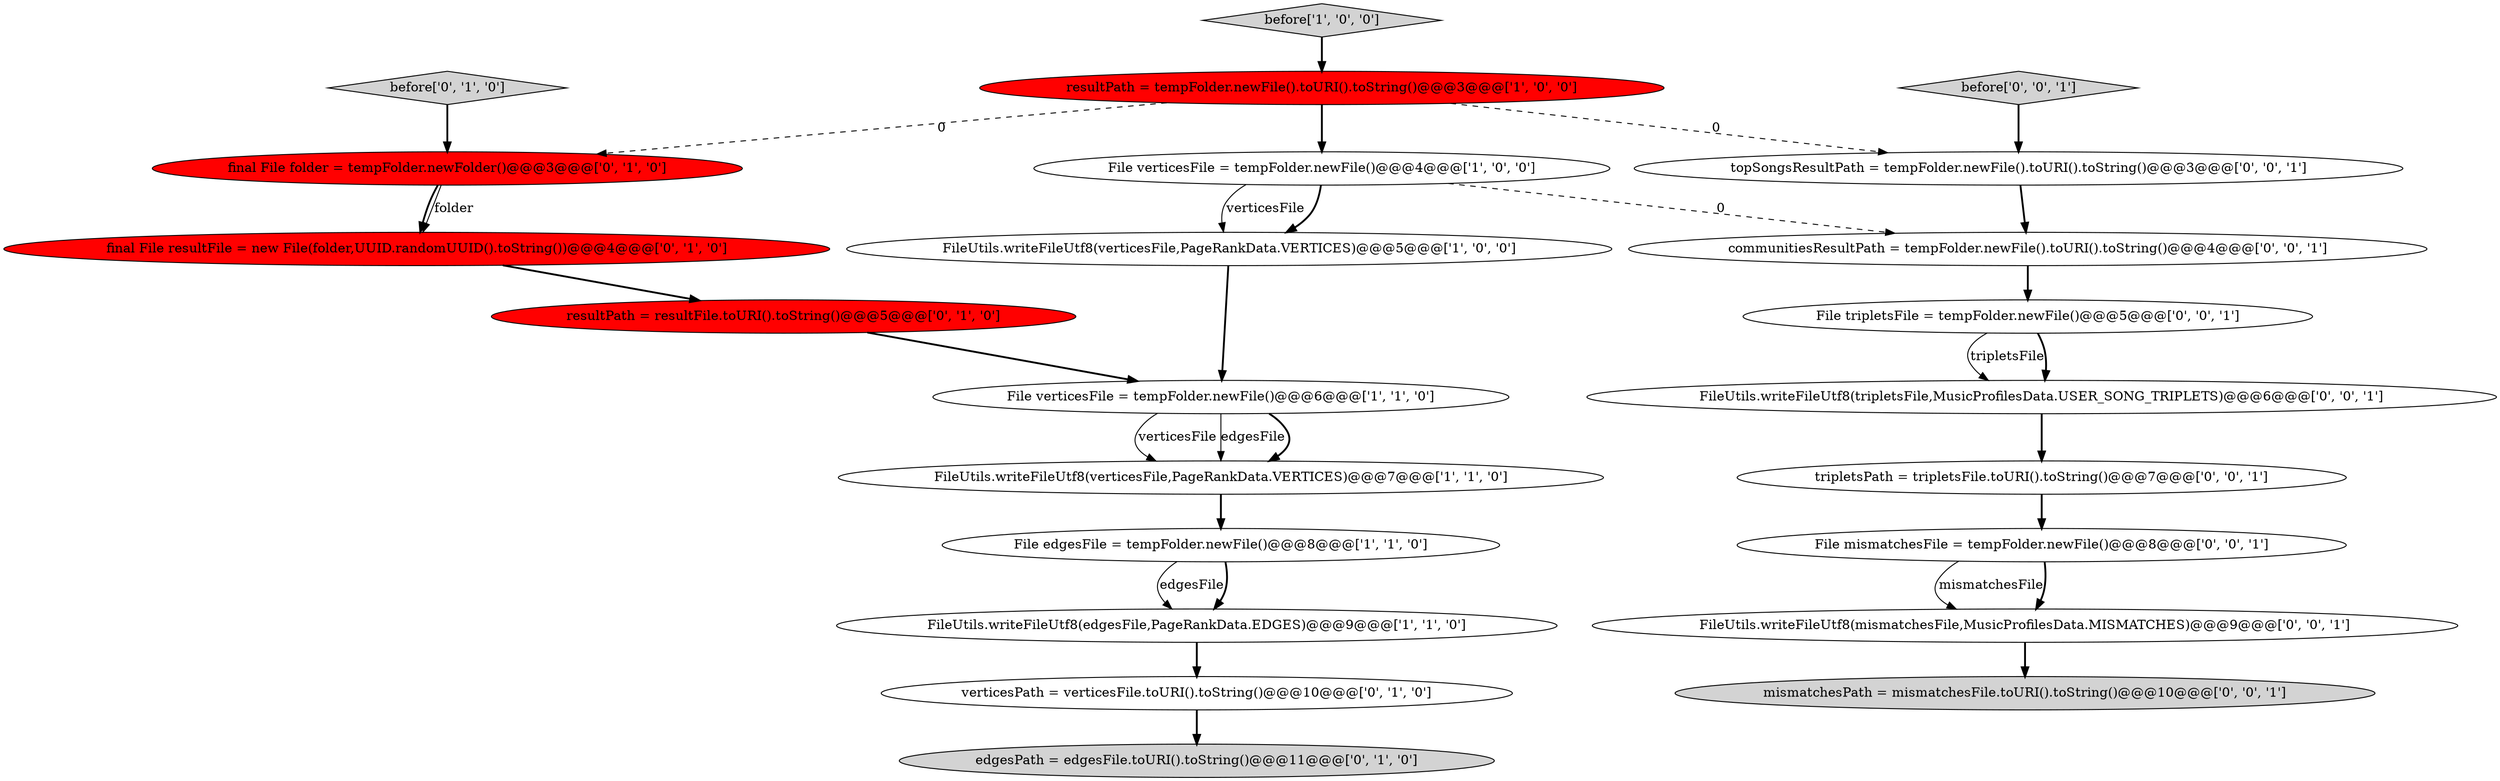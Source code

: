 digraph {
3 [style = filled, label = "FileUtils.writeFileUtf8(verticesFile,PageRankData.VERTICES)@@@5@@@['1', '0', '0']", fillcolor = white, shape = ellipse image = "AAA0AAABBB1BBB"];
17 [style = filled, label = "topSongsResultPath = tempFolder.newFile().toURI().toString()@@@3@@@['0', '0', '1']", fillcolor = white, shape = ellipse image = "AAA0AAABBB3BBB"];
11 [style = filled, label = "final File folder = tempFolder.newFolder()@@@3@@@['0', '1', '0']", fillcolor = red, shape = ellipse image = "AAA1AAABBB2BBB"];
19 [style = filled, label = "File tripletsFile = tempFolder.newFile()@@@5@@@['0', '0', '1']", fillcolor = white, shape = ellipse image = "AAA0AAABBB3BBB"];
9 [style = filled, label = "verticesPath = verticesFile.toURI().toString()@@@10@@@['0', '1', '0']", fillcolor = white, shape = ellipse image = "AAA0AAABBB2BBB"];
7 [style = filled, label = "FileUtils.writeFileUtf8(edgesFile,PageRankData.EDGES)@@@9@@@['1', '1', '0']", fillcolor = white, shape = ellipse image = "AAA0AAABBB1BBB"];
18 [style = filled, label = "communitiesResultPath = tempFolder.newFile().toURI().toString()@@@4@@@['0', '0', '1']", fillcolor = white, shape = ellipse image = "AAA0AAABBB3BBB"];
8 [style = filled, label = "before['0', '1', '0']", fillcolor = lightgray, shape = diamond image = "AAA0AAABBB2BBB"];
10 [style = filled, label = "resultPath = resultFile.toURI().toString()@@@5@@@['0', '1', '0']", fillcolor = red, shape = ellipse image = "AAA1AAABBB2BBB"];
20 [style = filled, label = "File mismatchesFile = tempFolder.newFile()@@@8@@@['0', '0', '1']", fillcolor = white, shape = ellipse image = "AAA0AAABBB3BBB"];
6 [style = filled, label = "File verticesFile = tempFolder.newFile()@@@6@@@['1', '1', '0']", fillcolor = white, shape = ellipse image = "AAA0AAABBB1BBB"];
15 [style = filled, label = "FileUtils.writeFileUtf8(mismatchesFile,MusicProfilesData.MISMATCHES)@@@9@@@['0', '0', '1']", fillcolor = white, shape = ellipse image = "AAA0AAABBB3BBB"];
1 [style = filled, label = "File verticesFile = tempFolder.newFile()@@@4@@@['1', '0', '0']", fillcolor = white, shape = ellipse image = "AAA0AAABBB1BBB"];
4 [style = filled, label = "File edgesFile = tempFolder.newFile()@@@8@@@['1', '1', '0']", fillcolor = white, shape = ellipse image = "AAA0AAABBB1BBB"];
21 [style = filled, label = "FileUtils.writeFileUtf8(tripletsFile,MusicProfilesData.USER_SONG_TRIPLETS)@@@6@@@['0', '0', '1']", fillcolor = white, shape = ellipse image = "AAA0AAABBB3BBB"];
13 [style = filled, label = "edgesPath = edgesFile.toURI().toString()@@@11@@@['0', '1', '0']", fillcolor = lightgray, shape = ellipse image = "AAA0AAABBB2BBB"];
2 [style = filled, label = "resultPath = tempFolder.newFile().toURI().toString()@@@3@@@['1', '0', '0']", fillcolor = red, shape = ellipse image = "AAA1AAABBB1BBB"];
12 [style = filled, label = "final File resultFile = new File(folder,UUID.randomUUID().toString())@@@4@@@['0', '1', '0']", fillcolor = red, shape = ellipse image = "AAA1AAABBB2BBB"];
22 [style = filled, label = "before['0', '0', '1']", fillcolor = lightgray, shape = diamond image = "AAA0AAABBB3BBB"];
16 [style = filled, label = "mismatchesPath = mismatchesFile.toURI().toString()@@@10@@@['0', '0', '1']", fillcolor = lightgray, shape = ellipse image = "AAA0AAABBB3BBB"];
0 [style = filled, label = "before['1', '0', '0']", fillcolor = lightgray, shape = diamond image = "AAA0AAABBB1BBB"];
14 [style = filled, label = "tripletsPath = tripletsFile.toURI().toString()@@@7@@@['0', '0', '1']", fillcolor = white, shape = ellipse image = "AAA0AAABBB3BBB"];
5 [style = filled, label = "FileUtils.writeFileUtf8(verticesFile,PageRankData.VERTICES)@@@7@@@['1', '1', '0']", fillcolor = white, shape = ellipse image = "AAA0AAABBB1BBB"];
6->5 [style = solid, label="edgesFile"];
2->1 [style = bold, label=""];
20->15 [style = solid, label="mismatchesFile"];
4->7 [style = solid, label="edgesFile"];
0->2 [style = bold, label=""];
1->3 [style = bold, label=""];
18->19 [style = bold, label=""];
3->6 [style = bold, label=""];
11->12 [style = bold, label=""];
1->18 [style = dashed, label="0"];
1->3 [style = solid, label="verticesFile"];
15->16 [style = bold, label=""];
2->17 [style = dashed, label="0"];
10->6 [style = bold, label=""];
4->7 [style = bold, label=""];
7->9 [style = bold, label=""];
6->5 [style = bold, label=""];
12->10 [style = bold, label=""];
5->4 [style = bold, label=""];
22->17 [style = bold, label=""];
9->13 [style = bold, label=""];
2->11 [style = dashed, label="0"];
19->21 [style = solid, label="tripletsFile"];
11->12 [style = solid, label="folder"];
6->5 [style = solid, label="verticesFile"];
8->11 [style = bold, label=""];
20->15 [style = bold, label=""];
17->18 [style = bold, label=""];
14->20 [style = bold, label=""];
21->14 [style = bold, label=""];
19->21 [style = bold, label=""];
}
